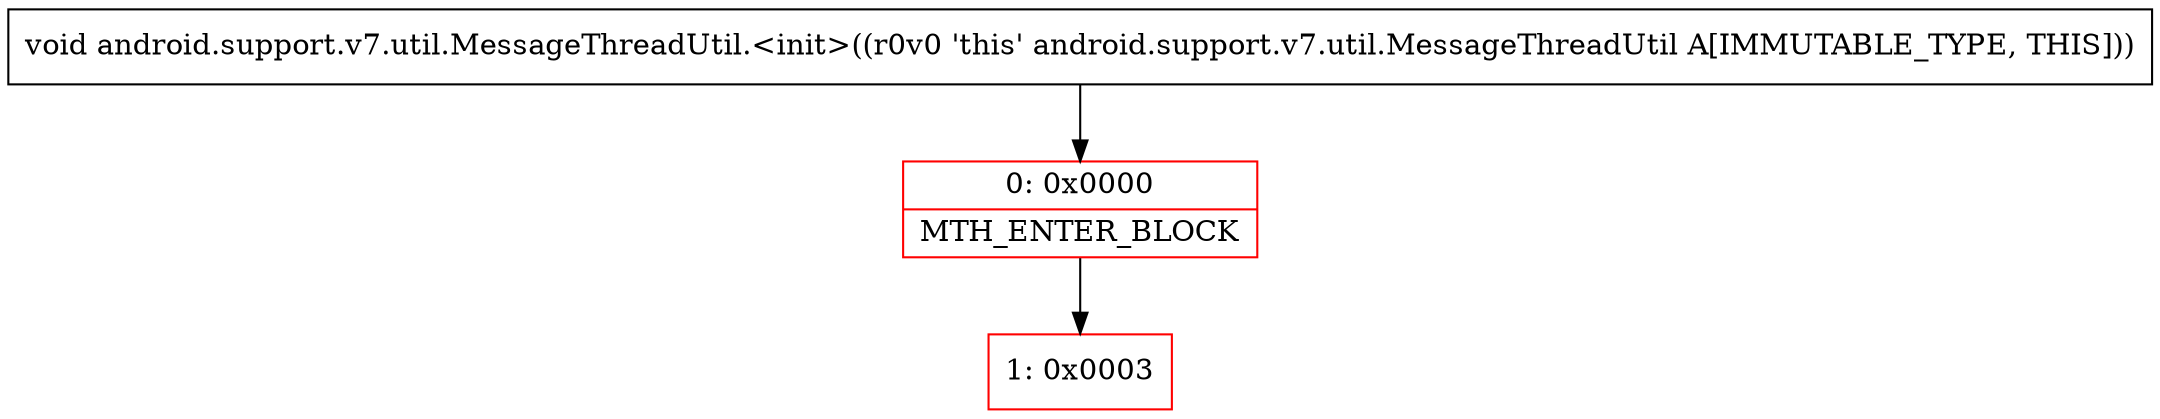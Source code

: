 digraph "CFG forandroid.support.v7.util.MessageThreadUtil.\<init\>()V" {
subgraph cluster_Region_1201118693 {
label = "R(0)";
node [shape=record,color=blue];
}
Node_0 [shape=record,color=red,label="{0\:\ 0x0000|MTH_ENTER_BLOCK\l}"];
Node_1 [shape=record,color=red,label="{1\:\ 0x0003}"];
MethodNode[shape=record,label="{void android.support.v7.util.MessageThreadUtil.\<init\>((r0v0 'this' android.support.v7.util.MessageThreadUtil A[IMMUTABLE_TYPE, THIS])) }"];
MethodNode -> Node_0;
Node_0 -> Node_1;
}

